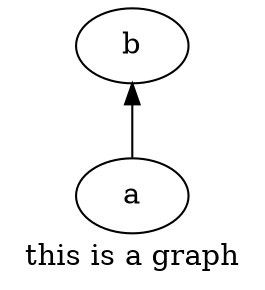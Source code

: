 digraph G {
	graph [rankdir=BT];
	node [label="\N"];
	graph [label="this is a graph",
		lp="48,12",
		bb="0,0,96,132"];
	a [pos="48,42", width="0.75", height="0.50"];
	b [pos="48,114", width="0.75", height="0.50"];
	a -> b [pos="e,48,96 48,60 48,68 48,77 48,86"];
}
